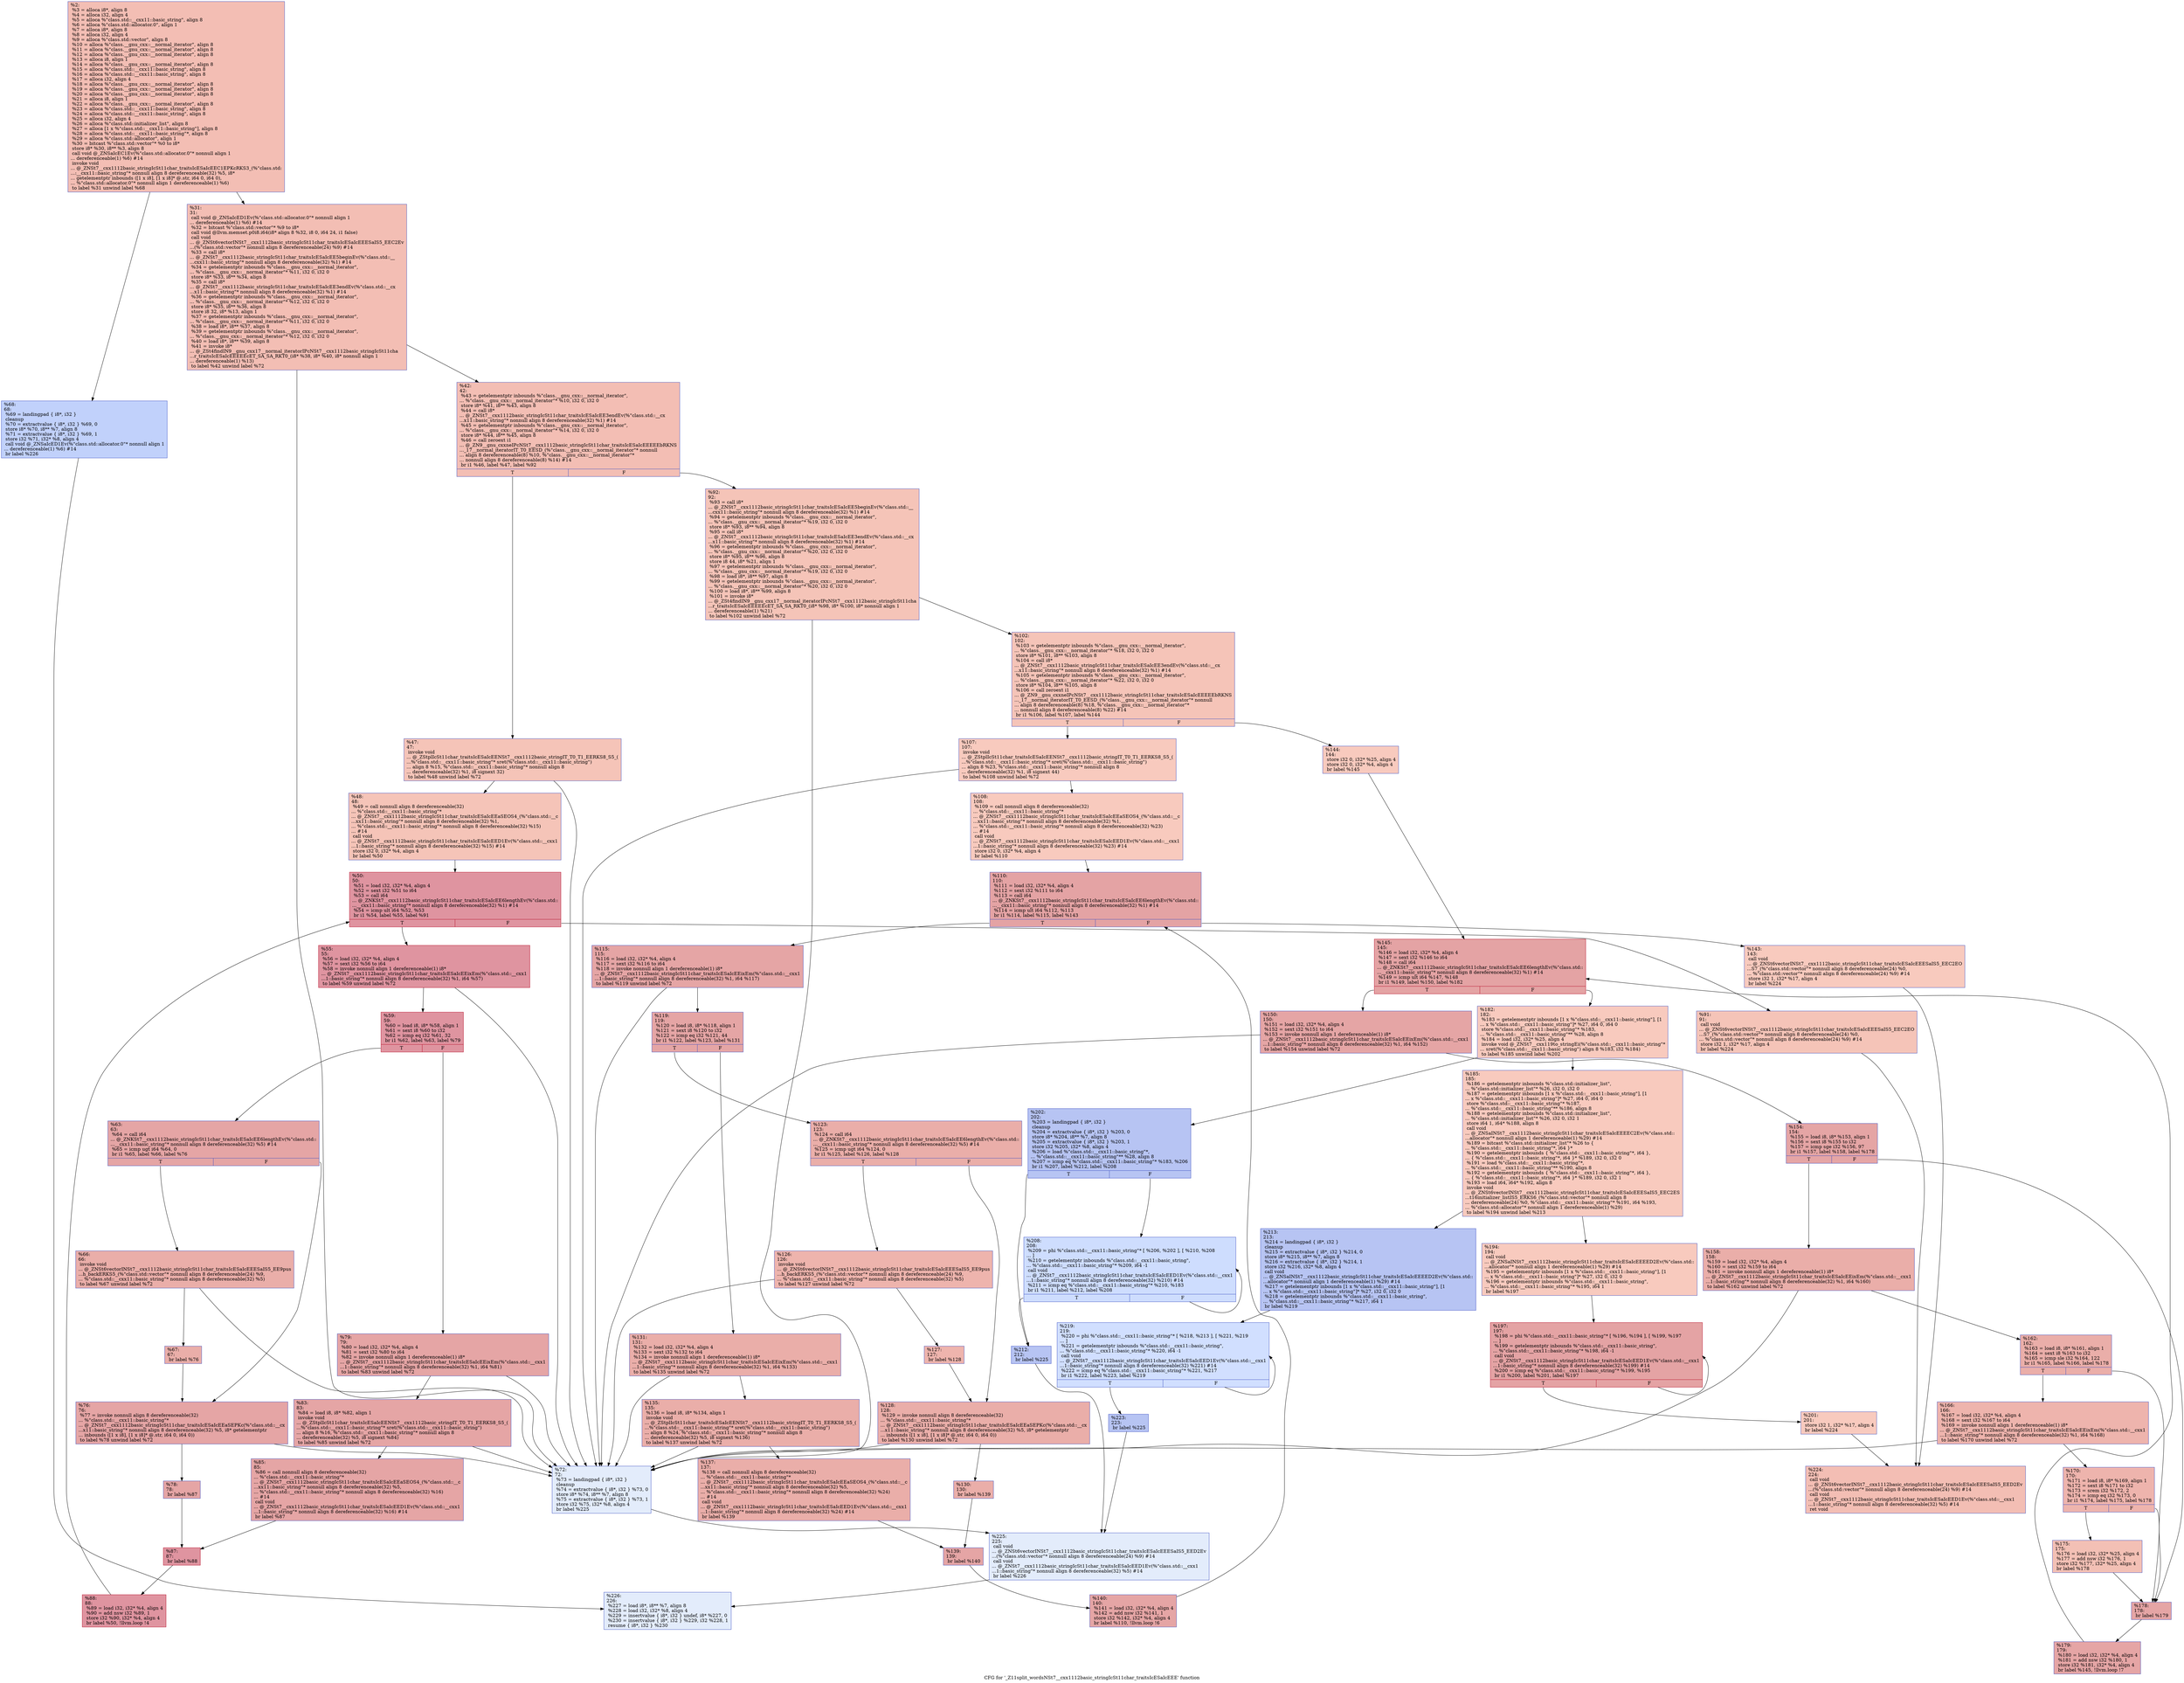digraph "CFG for '_Z11split_wordsNSt7__cxx1112basic_stringIcSt11char_traitsIcESaIcEEE' function" {
	label="CFG for '_Z11split_wordsNSt7__cxx1112basic_stringIcSt11char_traitsIcESaIcEEE' function";

	Node0x5563fcbcb400 [shape=record,color="#3d50c3ff", style=filled, fillcolor="#e36c5570",label="{%2:\l  %3 = alloca i8*, align 8\l  %4 = alloca i32, align 4\l  %5 = alloca %\"class.std::__cxx11::basic_string\", align 8\l  %6 = alloca %\"class.std::allocator.0\", align 1\l  %7 = alloca i8*, align 8\l  %8 = alloca i32, align 4\l  %9 = alloca %\"class.std::vector\", align 8\l  %10 = alloca %\"class.__gnu_cxx::__normal_iterator\", align 8\l  %11 = alloca %\"class.__gnu_cxx::__normal_iterator\", align 8\l  %12 = alloca %\"class.__gnu_cxx::__normal_iterator\", align 8\l  %13 = alloca i8, align 1\l  %14 = alloca %\"class.__gnu_cxx::__normal_iterator\", align 8\l  %15 = alloca %\"class.std::__cxx11::basic_string\", align 8\l  %16 = alloca %\"class.std::__cxx11::basic_string\", align 8\l  %17 = alloca i32, align 4\l  %18 = alloca %\"class.__gnu_cxx::__normal_iterator\", align 8\l  %19 = alloca %\"class.__gnu_cxx::__normal_iterator\", align 8\l  %20 = alloca %\"class.__gnu_cxx::__normal_iterator\", align 8\l  %21 = alloca i8, align 1\l  %22 = alloca %\"class.__gnu_cxx::__normal_iterator\", align 8\l  %23 = alloca %\"class.std::__cxx11::basic_string\", align 8\l  %24 = alloca %\"class.std::__cxx11::basic_string\", align 8\l  %25 = alloca i32, align 4\l  %26 = alloca %\"class.std::initializer_list\", align 8\l  %27 = alloca [1 x %\"class.std::__cxx11::basic_string\"], align 8\l  %28 = alloca %\"class.std::__cxx11::basic_string\"*, align 8\l  %29 = alloca %\"class.std::allocator\", align 1\l  %30 = bitcast %\"class.std::vector\"* %0 to i8*\l  store i8* %30, i8** %3, align 8\l  call void @_ZNSaIcEC1Ev(%\"class.std::allocator.0\"* nonnull align 1\l... dereferenceable(1) %6) #14\l  invoke void\l... @_ZNSt7__cxx1112basic_stringIcSt11char_traitsIcESaIcEEC1EPKcRKS3_(%\"class.std:\l...:__cxx11::basic_string\"* nonnull align 8 dereferenceable(32) %5, i8*\l... getelementptr inbounds ([1 x i8], [1 x i8]* @.str, i64 0, i64 0),\l... %\"class.std::allocator.0\"* nonnull align 1 dereferenceable(1) %6)\l          to label %31 unwind label %68\l}"];
	Node0x5563fcbcb400 -> Node0x5563fcbcd4b0;
	Node0x5563fcbcb400 -> Node0x5563fcbcd500;
	Node0x5563fcbcd4b0 [shape=record,color="#3d50c3ff", style=filled, fillcolor="#e36c5570",label="{%31:\l31:                                               \l  call void @_ZNSaIcED1Ev(%\"class.std::allocator.0\"* nonnull align 1\l... dereferenceable(1) %6) #14\l  %32 = bitcast %\"class.std::vector\"* %9 to i8*\l  call void @llvm.memset.p0i8.i64(i8* align 8 %32, i8 0, i64 24, i1 false)\l  call void\l... @_ZNSt6vectorINSt7__cxx1112basic_stringIcSt11char_traitsIcESaIcEEESaIS5_EEC2Ev\l...(%\"class.std::vector\"* nonnull align 8 dereferenceable(24) %9) #14\l  %33 = call i8*\l... @_ZNSt7__cxx1112basic_stringIcSt11char_traitsIcESaIcEE5beginEv(%\"class.std::__\l...cxx11::basic_string\"* nonnull align 8 dereferenceable(32) %1) #14\l  %34 = getelementptr inbounds %\"class.__gnu_cxx::__normal_iterator\",\l... %\"class.__gnu_cxx::__normal_iterator\"* %11, i32 0, i32 0\l  store i8* %33, i8** %34, align 8\l  %35 = call i8*\l... @_ZNSt7__cxx1112basic_stringIcSt11char_traitsIcESaIcEE3endEv(%\"class.std::__cx\l...x11::basic_string\"* nonnull align 8 dereferenceable(32) %1) #14\l  %36 = getelementptr inbounds %\"class.__gnu_cxx::__normal_iterator\",\l... %\"class.__gnu_cxx::__normal_iterator\"* %12, i32 0, i32 0\l  store i8* %35, i8** %36, align 8\l  store i8 32, i8* %13, align 1\l  %37 = getelementptr inbounds %\"class.__gnu_cxx::__normal_iterator\",\l... %\"class.__gnu_cxx::__normal_iterator\"* %11, i32 0, i32 0\l  %38 = load i8*, i8** %37, align 8\l  %39 = getelementptr inbounds %\"class.__gnu_cxx::__normal_iterator\",\l... %\"class.__gnu_cxx::__normal_iterator\"* %12, i32 0, i32 0\l  %40 = load i8*, i8** %39, align 8\l  %41 = invoke i8*\l... @_ZSt4findIN9__gnu_cxx17__normal_iteratorIPcNSt7__cxx1112basic_stringIcSt11cha\l...r_traitsIcESaIcEEEEEcET_SA_SA_RKT0_(i8* %38, i8* %40, i8* nonnull align 1\l... dereferenceable(1) %13)\l          to label %42 unwind label %72\l}"];
	Node0x5563fcbcd4b0 -> Node0x5563fcbce330;
	Node0x5563fcbcd4b0 -> Node0x5563fcbceed0;
	Node0x5563fcbce330 [shape=record,color="#3d50c3ff", style=filled, fillcolor="#e36c5570",label="{%42:\l42:                                               \l  %43 = getelementptr inbounds %\"class.__gnu_cxx::__normal_iterator\",\l... %\"class.__gnu_cxx::__normal_iterator\"* %10, i32 0, i32 0\l  store i8* %41, i8** %43, align 8\l  %44 = call i8*\l... @_ZNSt7__cxx1112basic_stringIcSt11char_traitsIcESaIcEE3endEv(%\"class.std::__cx\l...x11::basic_string\"* nonnull align 8 dereferenceable(32) %1) #14\l  %45 = getelementptr inbounds %\"class.__gnu_cxx::__normal_iterator\",\l... %\"class.__gnu_cxx::__normal_iterator\"* %14, i32 0, i32 0\l  store i8* %44, i8** %45, align 8\l  %46 = call zeroext i1\l... @_ZN9__gnu_cxxneIPcNSt7__cxx1112basic_stringIcSt11char_traitsIcESaIcEEEEEbRKNS\l..._17__normal_iteratorIT_T0_EESD_(%\"class.__gnu_cxx::__normal_iterator\"* nonnull\l... align 8 dereferenceable(8) %10, %\"class.__gnu_cxx::__normal_iterator\"*\l... nonnull align 8 dereferenceable(8) %14) #14\l  br i1 %46, label %47, label %92\l|{<s0>T|<s1>F}}"];
	Node0x5563fcbce330:s0 -> Node0x5563fcbcf960;
	Node0x5563fcbce330:s1 -> Node0x5563fcbcf9f0;
	Node0x5563fcbcf960 [shape=record,color="#3d50c3ff", style=filled, fillcolor="#e97a5f70",label="{%47:\l47:                                               \l  invoke void\l... @_ZStplIcSt11char_traitsIcESaIcEENSt7__cxx1112basic_stringIT_T0_T1_EERKS8_S5_(\l...%\"class.std::__cxx11::basic_string\"* sret(%\"class.std::__cxx11::basic_string\")\l... align 8 %15, %\"class.std::__cxx11::basic_string\"* nonnull align 8\l... dereferenceable(32) %1, i8 signext 32)\l          to label %48 unwind label %72\l}"];
	Node0x5563fcbcf960 -> Node0x5563fcbcfbe0;
	Node0x5563fcbcf960 -> Node0x5563fcbceed0;
	Node0x5563fcbcfbe0 [shape=record,color="#3d50c3ff", style=filled, fillcolor="#e97a5f70",label="{%48:\l48:                                               \l  %49 = call nonnull align 8 dereferenceable(32)\l... %\"class.std::__cxx11::basic_string\"*\l... @_ZNSt7__cxx1112basic_stringIcSt11char_traitsIcESaIcEEaSEOS4_(%\"class.std::__c\l...xx11::basic_string\"* nonnull align 8 dereferenceable(32) %1,\l... %\"class.std::__cxx11::basic_string\"* nonnull align 8 dereferenceable(32) %15)\l... #14\l  call void\l... @_ZNSt7__cxx1112basic_stringIcSt11char_traitsIcESaIcEED1Ev(%\"class.std::__cxx1\l...1::basic_string\"* nonnull align 8 dereferenceable(32) %15) #14\l  store i32 0, i32* %4, align 4\l  br label %50\l}"];
	Node0x5563fcbcfbe0 -> Node0x5563fcbcff60;
	Node0x5563fcbcff60 [shape=record,color="#b70d28ff", style=filled, fillcolor="#b70d2870",label="{%50:\l50:                                               \l  %51 = load i32, i32* %4, align 4\l  %52 = sext i32 %51 to i64\l  %53 = call i64\l... @_ZNKSt7__cxx1112basic_stringIcSt11char_traitsIcESaIcEE6lengthEv(%\"class.std::\l...__cxx11::basic_string\"* nonnull align 8 dereferenceable(32) %1) #14\l  %54 = icmp ult i64 %52, %53\l  br i1 %54, label %55, label %91\l|{<s0>T|<s1>F}}"];
	Node0x5563fcbcff60:s0 -> Node0x5563fcbd0630;
	Node0x5563fcbcff60:s1 -> Node0x5563fcbd0990;
	Node0x5563fcbd0630 [shape=record,color="#b70d28ff", style=filled, fillcolor="#b70d2870",label="{%55:\l55:                                               \l  %56 = load i32, i32* %4, align 4\l  %57 = sext i32 %56 to i64\l  %58 = invoke nonnull align 1 dereferenceable(1) i8*\l... @_ZNSt7__cxx1112basic_stringIcSt11char_traitsIcESaIcEEixEm(%\"class.std::__cxx1\l...1::basic_string\"* nonnull align 8 dereferenceable(32) %1, i64 %57)\l          to label %59 unwind label %72\l}"];
	Node0x5563fcbd0630 -> Node0x5563fcbd0c00;
	Node0x5563fcbd0630 -> Node0x5563fcbceed0;
	Node0x5563fcbd0c00 [shape=record,color="#b70d28ff", style=filled, fillcolor="#b70d2870",label="{%59:\l59:                                               \l  %60 = load i8, i8* %58, align 1\l  %61 = sext i8 %60 to i32\l  %62 = icmp eq i32 %61, 32\l  br i1 %62, label %63, label %79\l|{<s0>T|<s1>F}}"];
	Node0x5563fcbd0c00:s0 -> Node0x5563fcbd0bb0;
	Node0x5563fcbd0c00:s1 -> Node0x5563fcbd10d0;
	Node0x5563fcbd0bb0 [shape=record,color="#3d50c3ff", style=filled, fillcolor="#c5333470",label="{%63:\l63:                                               \l  %64 = call i64\l... @_ZNKSt7__cxx1112basic_stringIcSt11char_traitsIcESaIcEE6lengthEv(%\"class.std::\l...__cxx11::basic_string\"* nonnull align 8 dereferenceable(32) %5) #14\l  %65 = icmp ugt i64 %64, 0\l  br i1 %65, label %66, label %76\l|{<s0>T|<s1>F}}"];
	Node0x5563fcbd0bb0:s0 -> Node0x5563fcbd1210;
	Node0x5563fcbd0bb0:s1 -> Node0x5563fcbd17f0;
	Node0x5563fcbd1210 [shape=record,color="#3d50c3ff", style=filled, fillcolor="#d0473d70",label="{%66:\l66:                                               \l  invoke void\l... @_ZNSt6vectorINSt7__cxx1112basic_stringIcSt11char_traitsIcESaIcEEESaIS5_EE9pus\l...h_backERKS5_(%\"class.std::vector\"* nonnull align 8 dereferenceable(24) %9,\l... %\"class.std::__cxx11::basic_string\"* nonnull align 8 dereferenceable(32) %5)\l          to label %67 unwind label %72\l}"];
	Node0x5563fcbd1210 -> Node0x5563fcbd19a0;
	Node0x5563fcbd1210 -> Node0x5563fcbceed0;
	Node0x5563fcbd19a0 [shape=record,color="#3d50c3ff", style=filled, fillcolor="#d0473d70",label="{%67:\l67:                                               \l  br label %76\l}"];
	Node0x5563fcbd19a0 -> Node0x5563fcbd17f0;
	Node0x5563fcbcd500 [shape=record,color="#3d50c3ff", style=filled, fillcolor="#7396f570",label="{%68:\l68:                                               \l  %69 = landingpad \{ i8*, i32 \}\l          cleanup\l  %70 = extractvalue \{ i8*, i32 \} %69, 0\l  store i8* %70, i8** %7, align 8\l  %71 = extractvalue \{ i8*, i32 \} %69, 1\l  store i32 %71, i32* %8, align 4\l  call void @_ZNSaIcED1Ev(%\"class.std::allocator.0\"* nonnull align 1\l... dereferenceable(1) %6) #14\l  br label %226\l}"];
	Node0x5563fcbcd500 -> Node0x5563fcbd30a0;
	Node0x5563fcbceed0 [shape=record,color="#3d50c3ff", style=filled, fillcolor="#bfd3f670",label="{%72:\l72:                                               \l  %73 = landingpad \{ i8*, i32 \}\l          cleanup\l  %74 = extractvalue \{ i8*, i32 \} %73, 0\l  store i8* %74, i8** %7, align 8\l  %75 = extractvalue \{ i8*, i32 \} %73, 1\l  store i32 %75, i32* %8, align 4\l  br label %225\l}"];
	Node0x5563fcbceed0 -> Node0x5563fcbd33f0;
	Node0x5563fcbd17f0 [shape=record,color="#3d50c3ff", style=filled, fillcolor="#c5333470",label="{%76:\l76:                                               \l  %77 = invoke nonnull align 8 dereferenceable(32)\l... %\"class.std::__cxx11::basic_string\"*\l... @_ZNSt7__cxx1112basic_stringIcSt11char_traitsIcESaIcEEaSEPKc(%\"class.std::__cx\l...x11::basic_string\"* nonnull align 8 dereferenceable(32) %5, i8* getelementptr\l... inbounds ([1 x i8], [1 x i8]* @.str, i64 0, i64 0))\l          to label %78 unwind label %72\l}"];
	Node0x5563fcbd17f0 -> Node0x5563fcbd3520;
	Node0x5563fcbd17f0 -> Node0x5563fcbceed0;
	Node0x5563fcbd3520 [shape=record,color="#3d50c3ff", style=filled, fillcolor="#c5333470",label="{%78:\l78:                                               \l  br label %87\l}"];
	Node0x5563fcbd3520 -> Node0x5563fcbd34b0;
	Node0x5563fcbd10d0 [shape=record,color="#3d50c3ff", style=filled, fillcolor="#c5333470",label="{%79:\l79:                                               \l  %80 = load i32, i32* %4, align 4\l  %81 = sext i32 %80 to i64\l  %82 = invoke nonnull align 1 dereferenceable(1) i8*\l... @_ZNSt7__cxx1112basic_stringIcSt11char_traitsIcESaIcEEixEm(%\"class.std::__cxx1\l...1::basic_string\"* nonnull align 8 dereferenceable(32) %1, i64 %81)\l          to label %83 unwind label %72\l}"];
	Node0x5563fcbd10d0 -> Node0x5563fcbd39f0;
	Node0x5563fcbd10d0 -> Node0x5563fcbceed0;
	Node0x5563fcbd39f0 [shape=record,color="#3d50c3ff", style=filled, fillcolor="#c5333470",label="{%83:\l83:                                               \l  %84 = load i8, i8* %82, align 1\l  invoke void\l... @_ZStplIcSt11char_traitsIcESaIcEENSt7__cxx1112basic_stringIT_T0_T1_EERKS8_S5_(\l...%\"class.std::__cxx11::basic_string\"* sret(%\"class.std::__cxx11::basic_string\")\l... align 8 %16, %\"class.std::__cxx11::basic_string\"* nonnull align 8\l... dereferenceable(32) %5, i8 signext %84)\l          to label %85 unwind label %72\l}"];
	Node0x5563fcbd39f0 -> Node0x5563fcbd39a0;
	Node0x5563fcbd39f0 -> Node0x5563fcbceed0;
	Node0x5563fcbd39a0 [shape=record,color="#3d50c3ff", style=filled, fillcolor="#c5333470",label="{%85:\l85:                                               \l  %86 = call nonnull align 8 dereferenceable(32)\l... %\"class.std::__cxx11::basic_string\"*\l... @_ZNSt7__cxx1112basic_stringIcSt11char_traitsIcESaIcEEaSEOS4_(%\"class.std::__c\l...xx11::basic_string\"* nonnull align 8 dereferenceable(32) %5,\l... %\"class.std::__cxx11::basic_string\"* nonnull align 8 dereferenceable(32) %16)\l... #14\l  call void\l... @_ZNSt7__cxx1112basic_stringIcSt11char_traitsIcESaIcEED1Ev(%\"class.std::__cxx1\l...1::basic_string\"* nonnull align 8 dereferenceable(32) %16) #14\l  br label %87\l}"];
	Node0x5563fcbd39a0 -> Node0x5563fcbd34b0;
	Node0x5563fcbd34b0 [shape=record,color="#b70d28ff", style=filled, fillcolor="#b70d2870",label="{%87:\l87:                                               \l  br label %88\l}"];
	Node0x5563fcbd34b0 -> Node0x5563fcbd3e60;
	Node0x5563fcbd3e60 [shape=record,color="#b70d28ff", style=filled, fillcolor="#b70d2870",label="{%88:\l88:                                               \l  %89 = load i32, i32* %4, align 4\l  %90 = add nsw i32 %89, 1\l  store i32 %90, i32* %4, align 4\l  br label %50, !llvm.loop !4\l}"];
	Node0x5563fcbd3e60 -> Node0x5563fcbcff60;
	Node0x5563fcbd0990 [shape=record,color="#3d50c3ff", style=filled, fillcolor="#e97a5f70",label="{%91:\l91:                                               \l  call void\l... @_ZNSt6vectorINSt7__cxx1112basic_stringIcSt11char_traitsIcESaIcEEESaIS5_EEC2EO\l...S7_(%\"class.std::vector\"* nonnull align 8 dereferenceable(24) %0,\l... %\"class.std::vector\"* nonnull align 8 dereferenceable(24) %9) #14\l  store i32 1, i32* %17, align 4\l  br label %224\l}"];
	Node0x5563fcbd0990 -> Node0x5563fcbd50b0;
	Node0x5563fcbcf9f0 [shape=record,color="#3d50c3ff", style=filled, fillcolor="#e97a5f70",label="{%92:\l92:                                               \l  %93 = call i8*\l... @_ZNSt7__cxx1112basic_stringIcSt11char_traitsIcESaIcEE5beginEv(%\"class.std::__\l...cxx11::basic_string\"* nonnull align 8 dereferenceable(32) %1) #14\l  %94 = getelementptr inbounds %\"class.__gnu_cxx::__normal_iterator\",\l... %\"class.__gnu_cxx::__normal_iterator\"* %19, i32 0, i32 0\l  store i8* %93, i8** %94, align 8\l  %95 = call i8*\l... @_ZNSt7__cxx1112basic_stringIcSt11char_traitsIcESaIcEE3endEv(%\"class.std::__cx\l...x11::basic_string\"* nonnull align 8 dereferenceable(32) %1) #14\l  %96 = getelementptr inbounds %\"class.__gnu_cxx::__normal_iterator\",\l... %\"class.__gnu_cxx::__normal_iterator\"* %20, i32 0, i32 0\l  store i8* %95, i8** %96, align 8\l  store i8 44, i8* %21, align 1\l  %97 = getelementptr inbounds %\"class.__gnu_cxx::__normal_iterator\",\l... %\"class.__gnu_cxx::__normal_iterator\"* %19, i32 0, i32 0\l  %98 = load i8*, i8** %97, align 8\l  %99 = getelementptr inbounds %\"class.__gnu_cxx::__normal_iterator\",\l... %\"class.__gnu_cxx::__normal_iterator\"* %20, i32 0, i32 0\l  %100 = load i8*, i8** %99, align 8\l  %101 = invoke i8*\l... @_ZSt4findIN9__gnu_cxx17__normal_iteratorIPcNSt7__cxx1112basic_stringIcSt11cha\l...r_traitsIcESaIcEEEEEcET_SA_SA_RKT0_(i8* %98, i8* %100, i8* nonnull align 1\l... dereferenceable(1) %21)\l          to label %102 unwind label %72\l}"];
	Node0x5563fcbcf9f0 -> Node0x5563fcbd5170;
	Node0x5563fcbcf9f0 -> Node0x5563fcbceed0;
	Node0x5563fcbd5170 [shape=record,color="#3d50c3ff", style=filled, fillcolor="#e97a5f70",label="{%102:\l102:                                              \l  %103 = getelementptr inbounds %\"class.__gnu_cxx::__normal_iterator\",\l... %\"class.__gnu_cxx::__normal_iterator\"* %18, i32 0, i32 0\l  store i8* %101, i8** %103, align 8\l  %104 = call i8*\l... @_ZNSt7__cxx1112basic_stringIcSt11char_traitsIcESaIcEE3endEv(%\"class.std::__cx\l...x11::basic_string\"* nonnull align 8 dereferenceable(32) %1) #14\l  %105 = getelementptr inbounds %\"class.__gnu_cxx::__normal_iterator\",\l... %\"class.__gnu_cxx::__normal_iterator\"* %22, i32 0, i32 0\l  store i8* %104, i8** %105, align 8\l  %106 = call zeroext i1\l... @_ZN9__gnu_cxxneIPcNSt7__cxx1112basic_stringIcSt11char_traitsIcESaIcEEEEEbRKNS\l..._17__normal_iteratorIT_T0_EESD_(%\"class.__gnu_cxx::__normal_iterator\"* nonnull\l... align 8 dereferenceable(8) %18, %\"class.__gnu_cxx::__normal_iterator\"*\l... nonnull align 8 dereferenceable(8) %22) #14\l  br i1 %106, label %107, label %144\l|{<s0>T|<s1>F}}"];
	Node0x5563fcbd5170:s0 -> Node0x5563fcbd6120;
	Node0x5563fcbd5170:s1 -> Node0x5563fcbd6170;
	Node0x5563fcbd6120 [shape=record,color="#3d50c3ff", style=filled, fillcolor="#ef886b70",label="{%107:\l107:                                              \l  invoke void\l... @_ZStplIcSt11char_traitsIcESaIcEENSt7__cxx1112basic_stringIT_T0_T1_EERKS8_S5_(\l...%\"class.std::__cxx11::basic_string\"* sret(%\"class.std::__cxx11::basic_string\")\l... align 8 %23, %\"class.std::__cxx11::basic_string\"* nonnull align 8\l... dereferenceable(32) %1, i8 signext 44)\l          to label %108 unwind label %72\l}"];
	Node0x5563fcbd6120 -> Node0x5563fcbd6270;
	Node0x5563fcbd6120 -> Node0x5563fcbceed0;
	Node0x5563fcbd6270 [shape=record,color="#3d50c3ff", style=filled, fillcolor="#ef886b70",label="{%108:\l108:                                              \l  %109 = call nonnull align 8 dereferenceable(32)\l... %\"class.std::__cxx11::basic_string\"*\l... @_ZNSt7__cxx1112basic_stringIcSt11char_traitsIcESaIcEEaSEOS4_(%\"class.std::__c\l...xx11::basic_string\"* nonnull align 8 dereferenceable(32) %1,\l... %\"class.std::__cxx11::basic_string\"* nonnull align 8 dereferenceable(32) %23)\l... #14\l  call void\l... @_ZNSt7__cxx1112basic_stringIcSt11char_traitsIcESaIcEED1Ev(%\"class.std::__cxx1\l...1::basic_string\"* nonnull align 8 dereferenceable(32) %23) #14\l  store i32 0, i32* %4, align 4\l  br label %110\l}"];
	Node0x5563fcbd6270 -> Node0x5563fcbd6490;
	Node0x5563fcbd6490 [shape=record,color="#3d50c3ff", style=filled, fillcolor="#c32e3170",label="{%110:\l110:                                              \l  %111 = load i32, i32* %4, align 4\l  %112 = sext i32 %111 to i64\l  %113 = call i64\l... @_ZNKSt7__cxx1112basic_stringIcSt11char_traitsIcESaIcEE6lengthEv(%\"class.std::\l...__cxx11::basic_string\"* nonnull align 8 dereferenceable(32) %1) #14\l  %114 = icmp ult i64 %112, %113\l  br i1 %114, label %115, label %143\l|{<s0>T|<s1>F}}"];
	Node0x5563fcbd6490:s0 -> Node0x5563fcbd68e0;
	Node0x5563fcbd6490:s1 -> Node0x5563fcbd6ad0;
	Node0x5563fcbd68e0 [shape=record,color="#3d50c3ff", style=filled, fillcolor="#c5333470",label="{%115:\l115:                                              \l  %116 = load i32, i32* %4, align 4\l  %117 = sext i32 %116 to i64\l  %118 = invoke nonnull align 1 dereferenceable(1) i8*\l... @_ZNSt7__cxx1112basic_stringIcSt11char_traitsIcESaIcEEixEm(%\"class.std::__cxx1\l...1::basic_string\"* nonnull align 8 dereferenceable(32) %1, i64 %117)\l          to label %119 unwind label %72\l}"];
	Node0x5563fcbd68e0 -> Node0x5563fcbd6d40;
	Node0x5563fcbd68e0 -> Node0x5563fcbceed0;
	Node0x5563fcbd6d40 [shape=record,color="#3d50c3ff", style=filled, fillcolor="#c5333470",label="{%119:\l119:                                              \l  %120 = load i8, i8* %118, align 1\l  %121 = sext i8 %120 to i32\l  %122 = icmp eq i32 %121, 44\l  br i1 %122, label %123, label %131\l|{<s0>T|<s1>F}}"];
	Node0x5563fcbd6d40:s0 -> Node0x5563fcbd6cf0;
	Node0x5563fcbd6d40:s1 -> Node0x5563fcbd7070;
	Node0x5563fcbd6cf0 [shape=record,color="#3d50c3ff", style=filled, fillcolor="#d0473d70",label="{%123:\l123:                                              \l  %124 = call i64\l... @_ZNKSt7__cxx1112basic_stringIcSt11char_traitsIcESaIcEE6lengthEv(%\"class.std::\l...__cxx11::basic_string\"* nonnull align 8 dereferenceable(32) %5) #14\l  %125 = icmp ugt i64 %124, 0\l  br i1 %125, label %126, label %128\l|{<s0>T|<s1>F}}"];
	Node0x5563fcbd6cf0:s0 -> Node0x5563fcbd71b0;
	Node0x5563fcbd6cf0:s1 -> Node0x5563fcbd7380;
	Node0x5563fcbd71b0 [shape=record,color="#3d50c3ff", style=filled, fillcolor="#d8564670",label="{%126:\l126:                                              \l  invoke void\l... @_ZNSt6vectorINSt7__cxx1112basic_stringIcSt11char_traitsIcESaIcEEESaIS5_EE9pus\l...h_backERKS5_(%\"class.std::vector\"* nonnull align 8 dereferenceable(24) %9,\l... %\"class.std::__cxx11::basic_string\"* nonnull align 8 dereferenceable(32) %5)\l          to label %127 unwind label %72\l}"];
	Node0x5563fcbd71b0 -> Node0x5563fcbd7530;
	Node0x5563fcbd71b0 -> Node0x5563fcbceed0;
	Node0x5563fcbd7530 [shape=record,color="#3d50c3ff", style=filled, fillcolor="#d8564670",label="{%127:\l127:                                              \l  br label %128\l}"];
	Node0x5563fcbd7530 -> Node0x5563fcbd7380;
	Node0x5563fcbd7380 [shape=record,color="#3d50c3ff", style=filled, fillcolor="#d0473d70",label="{%128:\l128:                                              \l  %129 = invoke nonnull align 8 dereferenceable(32)\l... %\"class.std::__cxx11::basic_string\"*\l... @_ZNSt7__cxx1112basic_stringIcSt11char_traitsIcESaIcEEaSEPKc(%\"class.std::__cx\l...x11::basic_string\"* nonnull align 8 dereferenceable(32) %5, i8* getelementptr\l... inbounds ([1 x i8], [1 x i8]* @.str, i64 0, i64 0))\l          to label %130 unwind label %72\l}"];
	Node0x5563fcbd7380 -> Node0x5563fcbd7fc0;
	Node0x5563fcbd7380 -> Node0x5563fcbceed0;
	Node0x5563fcbd7fc0 [shape=record,color="#3d50c3ff", style=filled, fillcolor="#d0473d70",label="{%130:\l130:                                              \l  br label %139\l}"];
	Node0x5563fcbd7fc0 -> Node0x5563fcbd7f70;
	Node0x5563fcbd7070 [shape=record,color="#3d50c3ff", style=filled, fillcolor="#d0473d70",label="{%131:\l131:                                              \l  %132 = load i32, i32* %4, align 4\l  %133 = sext i32 %132 to i64\l  %134 = invoke nonnull align 1 dereferenceable(1) i8*\l... @_ZNSt7__cxx1112basic_stringIcSt11char_traitsIcESaIcEEixEm(%\"class.std::__cxx1\l...1::basic_string\"* nonnull align 8 dereferenceable(32) %1, i64 %133)\l          to label %135 unwind label %72\l}"];
	Node0x5563fcbd7070 -> Node0x5563fcbd8290;
	Node0x5563fcbd7070 -> Node0x5563fcbceed0;
	Node0x5563fcbd8290 [shape=record,color="#3d50c3ff", style=filled, fillcolor="#d0473d70",label="{%135:\l135:                                              \l  %136 = load i8, i8* %134, align 1\l  invoke void\l... @_ZStplIcSt11char_traitsIcESaIcEENSt7__cxx1112basic_stringIT_T0_T1_EERKS8_S5_(\l...%\"class.std::__cxx11::basic_string\"* sret(%\"class.std::__cxx11::basic_string\")\l... align 8 %24, %\"class.std::__cxx11::basic_string\"* nonnull align 8\l... dereferenceable(32) %5, i8 signext %136)\l          to label %137 unwind label %72\l}"];
	Node0x5563fcbd8290 -> Node0x5563fcbd8240;
	Node0x5563fcbd8290 -> Node0x5563fcbceed0;
	Node0x5563fcbd8240 [shape=record,color="#3d50c3ff", style=filled, fillcolor="#d0473d70",label="{%137:\l137:                                              \l  %138 = call nonnull align 8 dereferenceable(32)\l... %\"class.std::__cxx11::basic_string\"*\l... @_ZNSt7__cxx1112basic_stringIcSt11char_traitsIcESaIcEEaSEOS4_(%\"class.std::__c\l...xx11::basic_string\"* nonnull align 8 dereferenceable(32) %5,\l... %\"class.std::__cxx11::basic_string\"* nonnull align 8 dereferenceable(32) %24)\l... #14\l  call void\l... @_ZNSt7__cxx1112basic_stringIcSt11char_traitsIcESaIcEED1Ev(%\"class.std::__cxx1\l...1::basic_string\"* nonnull align 8 dereferenceable(32) %24) #14\l  br label %139\l}"];
	Node0x5563fcbd8240 -> Node0x5563fcbd7f70;
	Node0x5563fcbd7f70 [shape=record,color="#3d50c3ff", style=filled, fillcolor="#c5333470",label="{%139:\l139:                                              \l  br label %140\l}"];
	Node0x5563fcbd7f70 -> Node0x5563fcbd8640;
	Node0x5563fcbd8640 [shape=record,color="#3d50c3ff", style=filled, fillcolor="#c5333470",label="{%140:\l140:                                              \l  %141 = load i32, i32* %4, align 4\l  %142 = add nsw i32 %141, 1\l  store i32 %142, i32* %4, align 4\l  br label %110, !llvm.loop !6\l}"];
	Node0x5563fcbd8640 -> Node0x5563fcbd6490;
	Node0x5563fcbd6ad0 [shape=record,color="#3d50c3ff", style=filled, fillcolor="#ef886b70",label="{%143:\l143:                                              \l  call void\l... @_ZNSt6vectorINSt7__cxx1112basic_stringIcSt11char_traitsIcESaIcEEESaIS5_EEC2EO\l...S7_(%\"class.std::vector\"* nonnull align 8 dereferenceable(24) %0,\l... %\"class.std::vector\"* nonnull align 8 dereferenceable(24) %9) #14\l  store i32 1, i32* %17, align 4\l  br label %224\l}"];
	Node0x5563fcbd6ad0 -> Node0x5563fcbd50b0;
	Node0x5563fcbd6170 [shape=record,color="#3d50c3ff", style=filled, fillcolor="#ef886b70",label="{%144:\l144:                                              \l  store i32 0, i32* %25, align 4\l  store i32 0, i32* %4, align 4\l  br label %145\l}"];
	Node0x5563fcbd6170 -> Node0x5563fcbd8f20;
	Node0x5563fcbd8f20 [shape=record,color="#b70d28ff", style=filled, fillcolor="#c32e3170",label="{%145:\l145:                                              \l  %146 = load i32, i32* %4, align 4\l  %147 = sext i32 %146 to i64\l  %148 = call i64\l... @_ZNKSt7__cxx1112basic_stringIcSt11char_traitsIcESaIcEE6lengthEv(%\"class.std::\l...__cxx11::basic_string\"* nonnull align 8 dereferenceable(32) %1) #14\l  %149 = icmp ult i64 %147, %148\l  br i1 %149, label %150, label %182\l|{<s0>T|<s1>F}}"];
	Node0x5563fcbd8f20:s0 -> Node0x5563fcbd90c0;
	Node0x5563fcbd8f20:s1 -> Node0x5563fcbd9290;
	Node0x5563fcbd90c0 [shape=record,color="#3d50c3ff", style=filled, fillcolor="#c5333470",label="{%150:\l150:                                              \l  %151 = load i32, i32* %4, align 4\l  %152 = sext i32 %151 to i64\l  %153 = invoke nonnull align 1 dereferenceable(1) i8*\l... @_ZNSt7__cxx1112basic_stringIcSt11char_traitsIcESaIcEEixEm(%\"class.std::__cxx1\l...1::basic_string\"* nonnull align 8 dereferenceable(32) %1, i64 %152)\l          to label %154 unwind label %72\l}"];
	Node0x5563fcbd90c0 -> Node0x5563fcbd94c0;
	Node0x5563fcbd90c0 -> Node0x5563fcbceed0;
	Node0x5563fcbd94c0 [shape=record,color="#3d50c3ff", style=filled, fillcolor="#c5333470",label="{%154:\l154:                                              \l  %155 = load i8, i8* %153, align 1\l  %156 = sext i8 %155 to i32\l  %157 = icmp sge i32 %156, 97\l  br i1 %157, label %158, label %178\l|{<s0>T|<s1>F}}"];
	Node0x5563fcbd94c0:s0 -> Node0x5563fcbd9470;
	Node0x5563fcbd94c0:s1 -> Node0x5563fcbd97f0;
	Node0x5563fcbd9470 [shape=record,color="#3d50c3ff", style=filled, fillcolor="#d0473d70",label="{%158:\l158:                                              \l  %159 = load i32, i32* %4, align 4\l  %160 = sext i32 %159 to i64\l  %161 = invoke nonnull align 1 dereferenceable(1) i8*\l... @_ZNSt7__cxx1112basic_stringIcSt11char_traitsIcESaIcEEixEm(%\"class.std::__cxx1\l...1::basic_string\"* nonnull align 8 dereferenceable(32) %1, i64 %160)\l          to label %162 unwind label %72\l}"];
	Node0x5563fcbd9470 -> Node0x5563fcbd9a20;
	Node0x5563fcbd9470 -> Node0x5563fcbceed0;
	Node0x5563fcbd9a20 [shape=record,color="#3d50c3ff", style=filled, fillcolor="#d0473d70",label="{%162:\l162:                                              \l  %163 = load i8, i8* %161, align 1\l  %164 = sext i8 %163 to i32\l  %165 = icmp sle i32 %164, 122\l  br i1 %165, label %166, label %178\l|{<s0>T|<s1>F}}"];
	Node0x5563fcbd9a20:s0 -> Node0x5563fcbd99d0;
	Node0x5563fcbd9a20:s1 -> Node0x5563fcbd97f0;
	Node0x5563fcbd99d0 [shape=record,color="#3d50c3ff", style=filled, fillcolor="#d8564670",label="{%166:\l166:                                              \l  %167 = load i32, i32* %4, align 4\l  %168 = sext i32 %167 to i64\l  %169 = invoke nonnull align 1 dereferenceable(1) i8*\l... @_ZNSt7__cxx1112basic_stringIcSt11char_traitsIcESaIcEEixEm(%\"class.std::__cxx1\l...1::basic_string\"* nonnull align 8 dereferenceable(32) %1, i64 %168)\l          to label %170 unwind label %72\l}"];
	Node0x5563fcbd99d0 -> Node0x5563fcbd9f40;
	Node0x5563fcbd99d0 -> Node0x5563fcbceed0;
	Node0x5563fcbd9f40 [shape=record,color="#3d50c3ff", style=filled, fillcolor="#d8564670",label="{%170:\l170:                                              \l  %171 = load i8, i8* %169, align 1\l  %172 = sext i8 %171 to i32\l  %173 = srem i32 %172, 2\l  %174 = icmp eq i32 %173, 0\l  br i1 %174, label %175, label %178\l|{<s0>T|<s1>F}}"];
	Node0x5563fcbd9f40:s0 -> Node0x5563fcbd9ef0;
	Node0x5563fcbd9f40:s1 -> Node0x5563fcbd97f0;
	Node0x5563fcbd9ef0 [shape=record,color="#3d50c3ff", style=filled, fillcolor="#e5705870",label="{%175:\l175:                                              \l  %176 = load i32, i32* %25, align 4\l  %177 = add nsw i32 %176, 1\l  store i32 %177, i32* %25, align 4\l  br label %178\l}"];
	Node0x5563fcbd9ef0 -> Node0x5563fcbd97f0;
	Node0x5563fcbd97f0 [shape=record,color="#3d50c3ff", style=filled, fillcolor="#c5333470",label="{%178:\l178:                                              \l  br label %179\l}"];
	Node0x5563fcbd97f0 -> Node0x5563fcbda5c0;
	Node0x5563fcbda5c0 [shape=record,color="#3d50c3ff", style=filled, fillcolor="#c5333470",label="{%179:\l179:                                              \l  %180 = load i32, i32* %4, align 4\l  %181 = add nsw i32 %180, 1\l  store i32 %181, i32* %4, align 4\l  br label %145, !llvm.loop !7\l}"];
	Node0x5563fcbda5c0 -> Node0x5563fcbd8f20;
	Node0x5563fcbd9290 [shape=record,color="#3d50c3ff", style=filled, fillcolor="#ef886b70",label="{%182:\l182:                                              \l  %183 = getelementptr inbounds [1 x %\"class.std::__cxx11::basic_string\"], [1\l... x %\"class.std::__cxx11::basic_string\"]* %27, i64 0, i64 0\l  store %\"class.std::__cxx11::basic_string\"* %183,\l... %\"class.std::__cxx11::basic_string\"** %28, align 8\l  %184 = load i32, i32* %25, align 4\l  invoke void @_ZNSt7__cxx119to_stringEi(%\"class.std::__cxx11::basic_string\"*\l... sret(%\"class.std::__cxx11::basic_string\") align 8 %183, i32 %184)\l          to label %185 unwind label %202\l}"];
	Node0x5563fcbd9290 -> Node0x5563fcbdaa70;
	Node0x5563fcbd9290 -> Node0x5563fcbdaac0;
	Node0x5563fcbdaa70 [shape=record,color="#3d50c3ff", style=filled, fillcolor="#ef886b70",label="{%185:\l185:                                              \l  %186 = getelementptr inbounds %\"class.std::initializer_list\",\l... %\"class.std::initializer_list\"* %26, i32 0, i32 0\l  %187 = getelementptr inbounds [1 x %\"class.std::__cxx11::basic_string\"], [1\l... x %\"class.std::__cxx11::basic_string\"]* %27, i64 0, i64 0\l  store %\"class.std::__cxx11::basic_string\"* %187,\l... %\"class.std::__cxx11::basic_string\"** %186, align 8\l  %188 = getelementptr inbounds %\"class.std::initializer_list\",\l... %\"class.std::initializer_list\"* %26, i32 0, i32 1\l  store i64 1, i64* %188, align 8\l  call void\l... @_ZNSaINSt7__cxx1112basic_stringIcSt11char_traitsIcESaIcEEEEC2Ev(%\"class.std::\l...allocator\"* nonnull align 1 dereferenceable(1) %29) #14\l  %189 = bitcast %\"class.std::initializer_list\"* %26 to \{\l... %\"class.std::__cxx11::basic_string\"*, i64 \}*\l  %190 = getelementptr inbounds \{ %\"class.std::__cxx11::basic_string\"*, i64 \},\l... \{ %\"class.std::__cxx11::basic_string\"*, i64 \}* %189, i32 0, i32 0\l  %191 = load %\"class.std::__cxx11::basic_string\"*,\l... %\"class.std::__cxx11::basic_string\"** %190, align 8\l  %192 = getelementptr inbounds \{ %\"class.std::__cxx11::basic_string\"*, i64 \},\l... \{ %\"class.std::__cxx11::basic_string\"*, i64 \}* %189, i32 0, i32 1\l  %193 = load i64, i64* %192, align 8\l  invoke void\l... @_ZNSt6vectorINSt7__cxx1112basic_stringIcSt11char_traitsIcESaIcEEESaIS5_EEC2ES\l...t16initializer_listIS5_ERKS6_(%\"class.std::vector\"* nonnull align 8\l... dereferenceable(24) %0, %\"class.std::__cxx11::basic_string\"* %191, i64 %193,\l... %\"class.std::allocator\"* nonnull align 1 dereferenceable(1) %29)\l          to label %194 unwind label %213\l}"];
	Node0x5563fcbdaa70 -> Node0x5563fcbdb110;
	Node0x5563fcbdaa70 -> Node0x5563fcbdb6b0;
	Node0x5563fcbdb110 [shape=record,color="#3d50c3ff", style=filled, fillcolor="#ef886b70",label="{%194:\l194:                                              \l  call void\l... @_ZNSaINSt7__cxx1112basic_stringIcSt11char_traitsIcESaIcEEEED2Ev(%\"class.std::\l...allocator\"* nonnull align 1 dereferenceable(1) %29) #14\l  %195 = getelementptr inbounds [1 x %\"class.std::__cxx11::basic_string\"], [1\l... x %\"class.std::__cxx11::basic_string\"]* %27, i32 0, i32 0\l  %196 = getelementptr inbounds %\"class.std::__cxx11::basic_string\",\l... %\"class.std::__cxx11::basic_string\"* %195, i64 1\l  br label %197\l}"];
	Node0x5563fcbdb110 -> Node0x5563fcbdba90;
	Node0x5563fcbdba90 [shape=record,color="#b70d28ff", style=filled, fillcolor="#c32e3170",label="{%197:\l197:                                              \l  %198 = phi %\"class.std::__cxx11::basic_string\"* [ %196, %194 ], [ %199, %197\l... ]\l  %199 = getelementptr inbounds %\"class.std::__cxx11::basic_string\",\l... %\"class.std::__cxx11::basic_string\"* %198, i64 -1\l  call void\l... @_ZNSt7__cxx1112basic_stringIcSt11char_traitsIcESaIcEED1Ev(%\"class.std::__cxx1\l...1::basic_string\"* nonnull align 8 dereferenceable(32) %199) #14\l  %200 = icmp eq %\"class.std::__cxx11::basic_string\"* %199, %195\l  br i1 %200, label %201, label %197\l|{<s0>T|<s1>F}}"];
	Node0x5563fcbdba90:s0 -> Node0x5563fcbdc0c0;
	Node0x5563fcbdba90:s1 -> Node0x5563fcbdba90;
	Node0x5563fcbdc0c0 [shape=record,color="#3d50c3ff", style=filled, fillcolor="#ef886b70",label="{%201:\l201:                                              \l  store i32 1, i32* %17, align 4\l  br label %224\l}"];
	Node0x5563fcbdc0c0 -> Node0x5563fcbd50b0;
	Node0x5563fcbdaac0 [shape=record,color="#3d50c3ff", style=filled, fillcolor="#5b7ae570",label="{%202:\l202:                                              \l  %203 = landingpad \{ i8*, i32 \}\l          cleanup\l  %204 = extractvalue \{ i8*, i32 \} %203, 0\l  store i8* %204, i8** %7, align 8\l  %205 = extractvalue \{ i8*, i32 \} %203, 1\l  store i32 %205, i32* %8, align 4\l  %206 = load %\"class.std::__cxx11::basic_string\"*,\l... %\"class.std::__cxx11::basic_string\"** %28, align 8\l  %207 = icmp eq %\"class.std::__cxx11::basic_string\"* %183, %206\l  br i1 %207, label %212, label %208\l|{<s0>T|<s1>F}}"];
	Node0x5563fcbdaac0:s0 -> Node0x5563fcbdc7f0;
	Node0x5563fcbdaac0:s1 -> Node0x5563fcbdc840;
	Node0x5563fcbdc840 [shape=record,color="#3d50c3ff", style=filled, fillcolor="#8fb1fe70",label="{%208:\l208:                                              \l  %209 = phi %\"class.std::__cxx11::basic_string\"* [ %206, %202 ], [ %210, %208\l... ]\l  %210 = getelementptr inbounds %\"class.std::__cxx11::basic_string\",\l... %\"class.std::__cxx11::basic_string\"* %209, i64 -1\l  call void\l... @_ZNSt7__cxx1112basic_stringIcSt11char_traitsIcESaIcEED1Ev(%\"class.std::__cxx1\l...1::basic_string\"* nonnull align 8 dereferenceable(32) %210) #14\l  %211 = icmp eq %\"class.std::__cxx11::basic_string\"* %210, %183\l  br i1 %211, label %212, label %208\l|{<s0>T|<s1>F}}"];
	Node0x5563fcbdc840:s0 -> Node0x5563fcbdc7f0;
	Node0x5563fcbdc840:s1 -> Node0x5563fcbdc840;
	Node0x5563fcbdc7f0 [shape=record,color="#3d50c3ff", style=filled, fillcolor="#5b7ae570",label="{%212:\l212:                                              \l  br label %225\l}"];
	Node0x5563fcbdc7f0 -> Node0x5563fcbd33f0;
	Node0x5563fcbdb6b0 [shape=record,color="#3d50c3ff", style=filled, fillcolor="#5b7ae570",label="{%213:\l213:                                              \l  %214 = landingpad \{ i8*, i32 \}\l          cleanup\l  %215 = extractvalue \{ i8*, i32 \} %214, 0\l  store i8* %215, i8** %7, align 8\l  %216 = extractvalue \{ i8*, i32 \} %214, 1\l  store i32 %216, i32* %8, align 4\l  call void\l... @_ZNSaINSt7__cxx1112basic_stringIcSt11char_traitsIcESaIcEEEED2Ev(%\"class.std::\l...allocator\"* nonnull align 1 dereferenceable(1) %29) #14\l  %217 = getelementptr inbounds [1 x %\"class.std::__cxx11::basic_string\"], [1\l... x %\"class.std::__cxx11::basic_string\"]* %27, i32 0, i32 0\l  %218 = getelementptr inbounds %\"class.std::__cxx11::basic_string\",\l... %\"class.std::__cxx11::basic_string\"* %217, i64 1\l  br label %219\l}"];
	Node0x5563fcbdb6b0 -> Node0x5563fcbdd000;
	Node0x5563fcbdd000 [shape=record,color="#3d50c3ff", style=filled, fillcolor="#96b7ff70",label="{%219:\l219:                                              \l  %220 = phi %\"class.std::__cxx11::basic_string\"* [ %218, %213 ], [ %221, %219\l... ]\l  %221 = getelementptr inbounds %\"class.std::__cxx11::basic_string\",\l... %\"class.std::__cxx11::basic_string\"* %220, i64 -1\l  call void\l... @_ZNSt7__cxx1112basic_stringIcSt11char_traitsIcESaIcEED1Ev(%\"class.std::__cxx1\l...1::basic_string\"* nonnull align 8 dereferenceable(32) %221) #14\l  %222 = icmp eq %\"class.std::__cxx11::basic_string\"* %221, %217\l  br i1 %222, label %223, label %219\l|{<s0>T|<s1>F}}"];
	Node0x5563fcbdd000:s0 -> Node0x5563fcbdd4a0;
	Node0x5563fcbdd000:s1 -> Node0x5563fcbdd000;
	Node0x5563fcbdd4a0 [shape=record,color="#3d50c3ff", style=filled, fillcolor="#5b7ae570",label="{%223:\l223:                                              \l  br label %225\l}"];
	Node0x5563fcbdd4a0 -> Node0x5563fcbd33f0;
	Node0x5563fcbd50b0 [shape=record,color="#3d50c3ff", style=filled, fillcolor="#e36c5570",label="{%224:\l224:                                              \l  call void\l... @_ZNSt6vectorINSt7__cxx1112basic_stringIcSt11char_traitsIcESaIcEEESaIS5_EED2Ev\l...(%\"class.std::vector\"* nonnull align 8 dereferenceable(24) %9) #14\l  call void\l... @_ZNSt7__cxx1112basic_stringIcSt11char_traitsIcESaIcEED1Ev(%\"class.std::__cxx1\l...1::basic_string\"* nonnull align 8 dereferenceable(32) %5) #14\l  ret void\l}"];
	Node0x5563fcbd33f0 [shape=record,color="#3d50c3ff", style=filled, fillcolor="#bfd3f670",label="{%225:\l225:                                              \l  call void\l... @_ZNSt6vectorINSt7__cxx1112basic_stringIcSt11char_traitsIcESaIcEEESaIS5_EED2Ev\l...(%\"class.std::vector\"* nonnull align 8 dereferenceable(24) %9) #14\l  call void\l... @_ZNSt7__cxx1112basic_stringIcSt11char_traitsIcESaIcEED1Ev(%\"class.std::__cxx1\l...1::basic_string\"* nonnull align 8 dereferenceable(32) %5) #14\l  br label %226\l}"];
	Node0x5563fcbd33f0 -> Node0x5563fcbd30a0;
	Node0x5563fcbd30a0 [shape=record,color="#3d50c3ff", style=filled, fillcolor="#bfd3f670",label="{%226:\l226:                                              \l  %227 = load i8*, i8** %7, align 8\l  %228 = load i32, i32* %8, align 4\l  %229 = insertvalue \{ i8*, i32 \} undef, i8* %227, 0\l  %230 = insertvalue \{ i8*, i32 \} %229, i32 %228, 1\l  resume \{ i8*, i32 \} %230\l}"];
}
